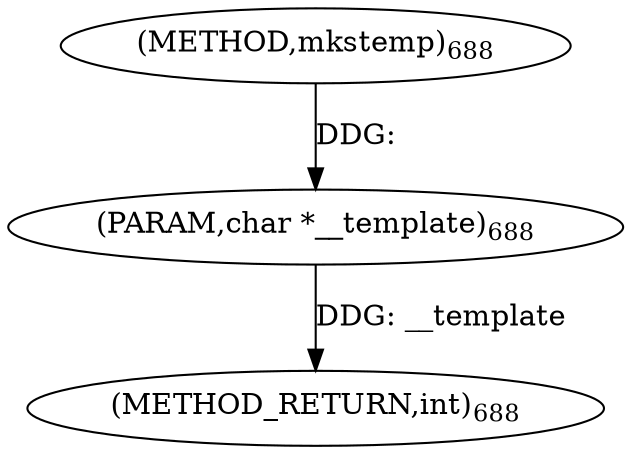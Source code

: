 digraph "mkstemp" {  
"45489" [label = <(METHOD,mkstemp)<SUB>688</SUB>> ]
"45491" [label = <(METHOD_RETURN,int)<SUB>688</SUB>> ]
"45490" [label = <(PARAM,char *__template)<SUB>688</SUB>> ]
  "45490" -> "45491"  [ label = "DDG: __template"] 
  "45489" -> "45490"  [ label = "DDG: "] 
}
